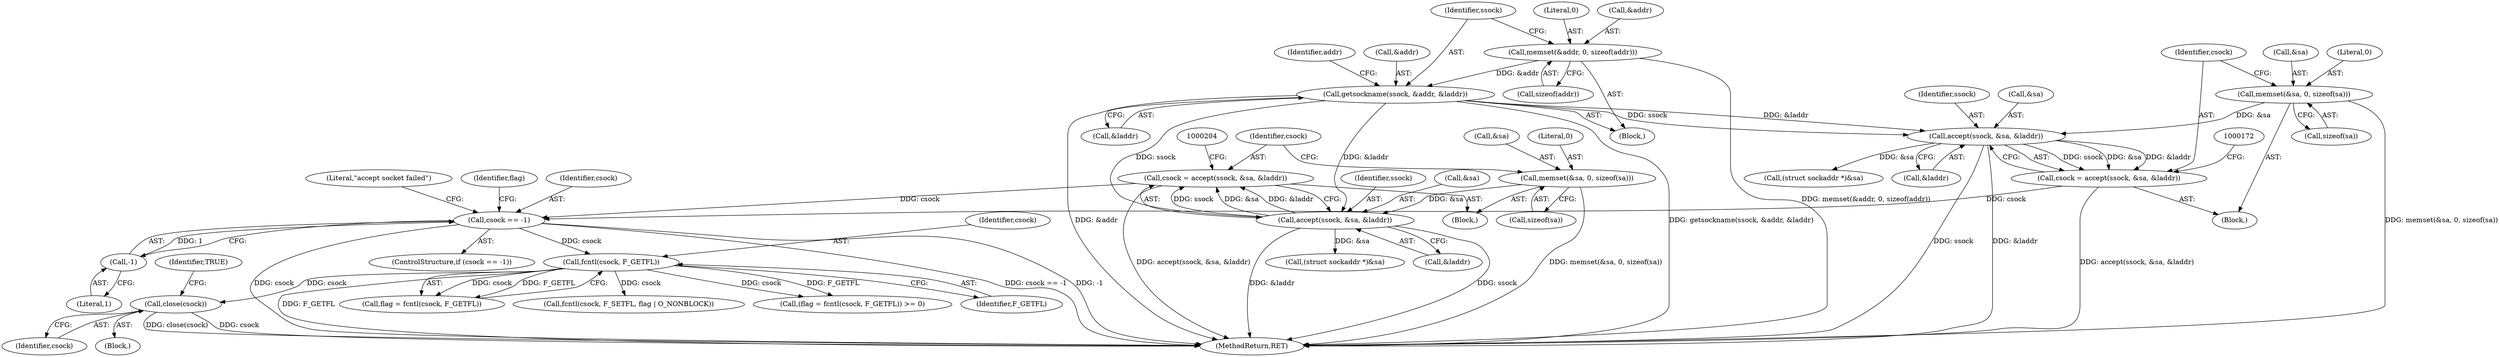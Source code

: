 digraph "0_pacemaker_5ec24a2642bd0854b884d1a9b51d12371373b410_0@API" {
"1000251" [label="(Call,close(csock))"];
"1000226" [label="(Call,fcntl(csock, F_GETFL))"];
"1000213" [label="(Call,csock == -1)"];
"1000194" [label="(Call,csock = accept(ssock, &sa, &laddr))"];
"1000196" [label="(Call,accept(ssock, &sa, &laddr))"];
"1000137" [label="(Call,getsockname(ssock, &addr, &laddr))"];
"1000131" [label="(Call,memset(&addr, 0, sizeof(addr)))"];
"1000188" [label="(Call,memset(&sa, 0, sizeof(sa)))"];
"1000162" [label="(Call,csock = accept(ssock, &sa, &laddr))"];
"1000164" [label="(Call,accept(ssock, &sa, &laddr))"];
"1000156" [label="(Call,memset(&sa, 0, sizeof(sa)))"];
"1000215" [label="(Call,-1)"];
"1000137" [label="(Call,getsockname(ssock, &addr, &laddr))"];
"1000227" [label="(Identifier,csock)"];
"1000252" [label="(Identifier,csock)"];
"1000214" [label="(Identifier,csock)"];
"1000141" [label="(Call,&laddr)"];
"1000149" [label="(Block,)"];
"1000171" [label="(Call,(struct sockaddr *)&sa)"];
"1000162" [label="(Call,csock = accept(ssock, &sa, &laddr))"];
"1000146" [label="(Identifier,addr)"];
"1000160" [label="(Call,sizeof(sa))"];
"1000219" [label="(Literal,\"accept socket failed\")"];
"1000198" [label="(Call,&sa)"];
"1000213" [label="(Call,csock == -1)"];
"1000156" [label="(Call,memset(&sa, 0, sizeof(sa)))"];
"1000165" [label="(Identifier,ssock)"];
"1000197" [label="(Identifier,ssock)"];
"1000164" [label="(Call,accept(ssock, &sa, &laddr))"];
"1000224" [label="(Call,flag = fcntl(csock, F_GETFL))"];
"1000233" [label="(Call,fcntl(csock, F_SETFL, flag | O_NONBLOCK))"];
"1000254" [label="(Identifier,TRUE)"];
"1000189" [label="(Call,&sa)"];
"1000192" [label="(Call,sizeof(sa))"];
"1000195" [label="(Identifier,csock)"];
"1000342" [label="(MethodReturn,RET)"];
"1000212" [label="(ControlStructure,if (csock == -1))"];
"1000194" [label="(Call,csock = accept(ssock, &sa, &laddr))"];
"1000223" [label="(Call,(flag = fcntl(csock, F_GETFL)) >= 0)"];
"1000157" [label="(Call,&sa)"];
"1000139" [label="(Call,&addr)"];
"1000216" [label="(Literal,1)"];
"1000228" [label="(Identifier,F_GETFL)"];
"1000159" [label="(Literal,0)"];
"1000163" [label="(Identifier,csock)"];
"1000131" [label="(Call,memset(&addr, 0, sizeof(addr)))"];
"1000191" [label="(Literal,0)"];
"1000132" [label="(Call,&addr)"];
"1000168" [label="(Call,&laddr)"];
"1000166" [label="(Call,&sa)"];
"1000104" [label="(Block,)"];
"1000188" [label="(Call,memset(&sa, 0, sizeof(sa)))"];
"1000200" [label="(Call,&laddr)"];
"1000138" [label="(Identifier,ssock)"];
"1000226" [label="(Call,fcntl(csock, F_GETFL))"];
"1000134" [label="(Literal,0)"];
"1000225" [label="(Identifier,flag)"];
"1000215" [label="(Call,-1)"];
"1000135" [label="(Call,sizeof(addr))"];
"1000203" [label="(Call,(struct sockaddr *)&sa)"];
"1000251" [label="(Call,close(csock))"];
"1000196" [label="(Call,accept(ssock, &sa, &laddr))"];
"1000181" [label="(Block,)"];
"1000248" [label="(Block,)"];
"1000251" -> "1000248"  [label="AST: "];
"1000251" -> "1000252"  [label="CFG: "];
"1000252" -> "1000251"  [label="AST: "];
"1000254" -> "1000251"  [label="CFG: "];
"1000251" -> "1000342"  [label="DDG: close(csock)"];
"1000251" -> "1000342"  [label="DDG: csock"];
"1000226" -> "1000251"  [label="DDG: csock"];
"1000226" -> "1000224"  [label="AST: "];
"1000226" -> "1000228"  [label="CFG: "];
"1000227" -> "1000226"  [label="AST: "];
"1000228" -> "1000226"  [label="AST: "];
"1000224" -> "1000226"  [label="CFG: "];
"1000226" -> "1000342"  [label="DDG: F_GETFL"];
"1000226" -> "1000223"  [label="DDG: csock"];
"1000226" -> "1000223"  [label="DDG: F_GETFL"];
"1000226" -> "1000224"  [label="DDG: csock"];
"1000226" -> "1000224"  [label="DDG: F_GETFL"];
"1000213" -> "1000226"  [label="DDG: csock"];
"1000226" -> "1000233"  [label="DDG: csock"];
"1000213" -> "1000212"  [label="AST: "];
"1000213" -> "1000215"  [label="CFG: "];
"1000214" -> "1000213"  [label="AST: "];
"1000215" -> "1000213"  [label="AST: "];
"1000219" -> "1000213"  [label="CFG: "];
"1000225" -> "1000213"  [label="CFG: "];
"1000213" -> "1000342"  [label="DDG: csock"];
"1000213" -> "1000342"  [label="DDG: csock == -1"];
"1000213" -> "1000342"  [label="DDG: -1"];
"1000194" -> "1000213"  [label="DDG: csock"];
"1000162" -> "1000213"  [label="DDG: csock"];
"1000215" -> "1000213"  [label="DDG: 1"];
"1000194" -> "1000181"  [label="AST: "];
"1000194" -> "1000196"  [label="CFG: "];
"1000195" -> "1000194"  [label="AST: "];
"1000196" -> "1000194"  [label="AST: "];
"1000204" -> "1000194"  [label="CFG: "];
"1000194" -> "1000342"  [label="DDG: accept(ssock, &sa, &laddr)"];
"1000196" -> "1000194"  [label="DDG: ssock"];
"1000196" -> "1000194"  [label="DDG: &sa"];
"1000196" -> "1000194"  [label="DDG: &laddr"];
"1000196" -> "1000200"  [label="CFG: "];
"1000197" -> "1000196"  [label="AST: "];
"1000198" -> "1000196"  [label="AST: "];
"1000200" -> "1000196"  [label="AST: "];
"1000196" -> "1000342"  [label="DDG: &laddr"];
"1000196" -> "1000342"  [label="DDG: ssock"];
"1000137" -> "1000196"  [label="DDG: ssock"];
"1000137" -> "1000196"  [label="DDG: &laddr"];
"1000188" -> "1000196"  [label="DDG: &sa"];
"1000196" -> "1000203"  [label="DDG: &sa"];
"1000137" -> "1000104"  [label="AST: "];
"1000137" -> "1000141"  [label="CFG: "];
"1000138" -> "1000137"  [label="AST: "];
"1000139" -> "1000137"  [label="AST: "];
"1000141" -> "1000137"  [label="AST: "];
"1000146" -> "1000137"  [label="CFG: "];
"1000137" -> "1000342"  [label="DDG: &addr"];
"1000137" -> "1000342"  [label="DDG: getsockname(ssock, &addr, &laddr)"];
"1000131" -> "1000137"  [label="DDG: &addr"];
"1000137" -> "1000164"  [label="DDG: ssock"];
"1000137" -> "1000164"  [label="DDG: &laddr"];
"1000131" -> "1000104"  [label="AST: "];
"1000131" -> "1000135"  [label="CFG: "];
"1000132" -> "1000131"  [label="AST: "];
"1000134" -> "1000131"  [label="AST: "];
"1000135" -> "1000131"  [label="AST: "];
"1000138" -> "1000131"  [label="CFG: "];
"1000131" -> "1000342"  [label="DDG: memset(&addr, 0, sizeof(addr))"];
"1000188" -> "1000181"  [label="AST: "];
"1000188" -> "1000192"  [label="CFG: "];
"1000189" -> "1000188"  [label="AST: "];
"1000191" -> "1000188"  [label="AST: "];
"1000192" -> "1000188"  [label="AST: "];
"1000195" -> "1000188"  [label="CFG: "];
"1000188" -> "1000342"  [label="DDG: memset(&sa, 0, sizeof(sa))"];
"1000162" -> "1000149"  [label="AST: "];
"1000162" -> "1000164"  [label="CFG: "];
"1000163" -> "1000162"  [label="AST: "];
"1000164" -> "1000162"  [label="AST: "];
"1000172" -> "1000162"  [label="CFG: "];
"1000162" -> "1000342"  [label="DDG: accept(ssock, &sa, &laddr)"];
"1000164" -> "1000162"  [label="DDG: ssock"];
"1000164" -> "1000162"  [label="DDG: &sa"];
"1000164" -> "1000162"  [label="DDG: &laddr"];
"1000164" -> "1000168"  [label="CFG: "];
"1000165" -> "1000164"  [label="AST: "];
"1000166" -> "1000164"  [label="AST: "];
"1000168" -> "1000164"  [label="AST: "];
"1000164" -> "1000342"  [label="DDG: &laddr"];
"1000164" -> "1000342"  [label="DDG: ssock"];
"1000156" -> "1000164"  [label="DDG: &sa"];
"1000164" -> "1000171"  [label="DDG: &sa"];
"1000156" -> "1000149"  [label="AST: "];
"1000156" -> "1000160"  [label="CFG: "];
"1000157" -> "1000156"  [label="AST: "];
"1000159" -> "1000156"  [label="AST: "];
"1000160" -> "1000156"  [label="AST: "];
"1000163" -> "1000156"  [label="CFG: "];
"1000156" -> "1000342"  [label="DDG: memset(&sa, 0, sizeof(sa))"];
"1000215" -> "1000216"  [label="CFG: "];
"1000216" -> "1000215"  [label="AST: "];
}
